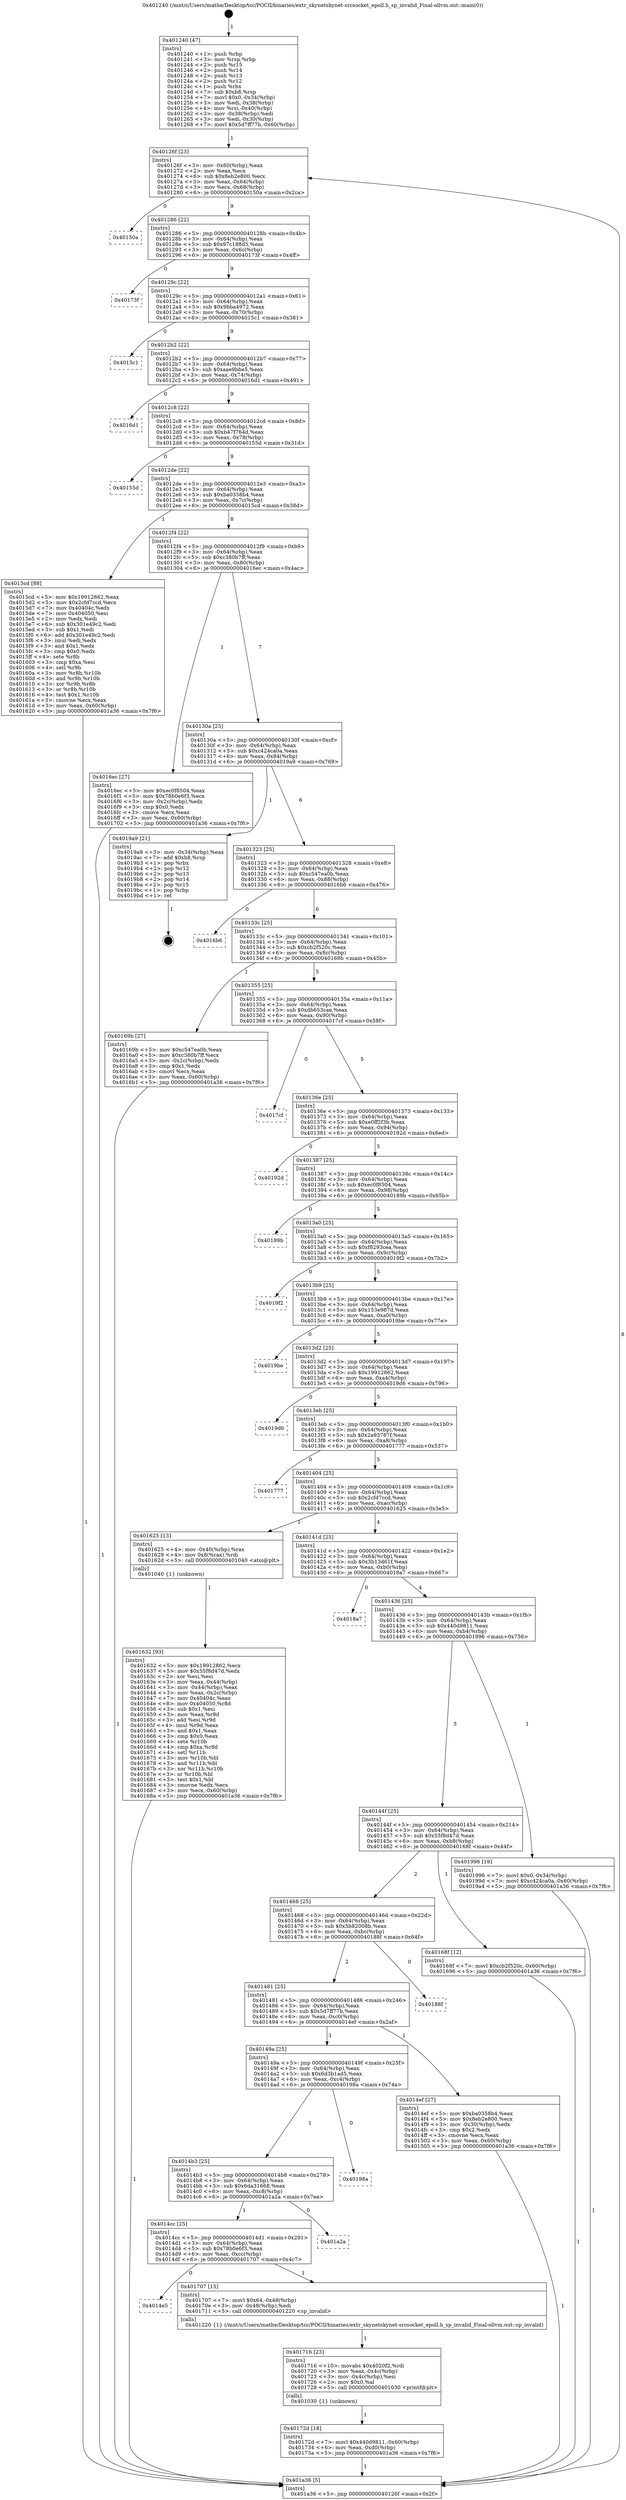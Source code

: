 digraph "0x401240" {
  label = "0x401240 (/mnt/c/Users/mathe/Desktop/tcc/POCII/binaries/extr_skynetskynet-srcsocket_epoll.h_sp_invalid_Final-ollvm.out::main(0))"
  labelloc = "t"
  node[shape=record]

  Entry [label="",width=0.3,height=0.3,shape=circle,fillcolor=black,style=filled]
  "0x40126f" [label="{
     0x40126f [23]\l
     | [instrs]\l
     &nbsp;&nbsp;0x40126f \<+3\>: mov -0x60(%rbp),%eax\l
     &nbsp;&nbsp;0x401272 \<+2\>: mov %eax,%ecx\l
     &nbsp;&nbsp;0x401274 \<+6\>: sub $0x8eb2e800,%ecx\l
     &nbsp;&nbsp;0x40127a \<+3\>: mov %eax,-0x64(%rbp)\l
     &nbsp;&nbsp;0x40127d \<+3\>: mov %ecx,-0x68(%rbp)\l
     &nbsp;&nbsp;0x401280 \<+6\>: je 000000000040150a \<main+0x2ca\>\l
  }"]
  "0x40150a" [label="{
     0x40150a\l
  }", style=dashed]
  "0x401286" [label="{
     0x401286 [22]\l
     | [instrs]\l
     &nbsp;&nbsp;0x401286 \<+5\>: jmp 000000000040128b \<main+0x4b\>\l
     &nbsp;&nbsp;0x40128b \<+3\>: mov -0x64(%rbp),%eax\l
     &nbsp;&nbsp;0x40128e \<+5\>: sub $0x97c188d5,%eax\l
     &nbsp;&nbsp;0x401293 \<+3\>: mov %eax,-0x6c(%rbp)\l
     &nbsp;&nbsp;0x401296 \<+6\>: je 000000000040173f \<main+0x4ff\>\l
  }"]
  Exit [label="",width=0.3,height=0.3,shape=circle,fillcolor=black,style=filled,peripheries=2]
  "0x40173f" [label="{
     0x40173f\l
  }", style=dashed]
  "0x40129c" [label="{
     0x40129c [22]\l
     | [instrs]\l
     &nbsp;&nbsp;0x40129c \<+5\>: jmp 00000000004012a1 \<main+0x61\>\l
     &nbsp;&nbsp;0x4012a1 \<+3\>: mov -0x64(%rbp),%eax\l
     &nbsp;&nbsp;0x4012a4 \<+5\>: sub $0x9bba4972,%eax\l
     &nbsp;&nbsp;0x4012a9 \<+3\>: mov %eax,-0x70(%rbp)\l
     &nbsp;&nbsp;0x4012ac \<+6\>: je 00000000004015c1 \<main+0x381\>\l
  }"]
  "0x40172d" [label="{
     0x40172d [18]\l
     | [instrs]\l
     &nbsp;&nbsp;0x40172d \<+7\>: movl $0x440d9811,-0x60(%rbp)\l
     &nbsp;&nbsp;0x401734 \<+6\>: mov %eax,-0xd0(%rbp)\l
     &nbsp;&nbsp;0x40173a \<+5\>: jmp 0000000000401a36 \<main+0x7f6\>\l
  }"]
  "0x4015c1" [label="{
     0x4015c1\l
  }", style=dashed]
  "0x4012b2" [label="{
     0x4012b2 [22]\l
     | [instrs]\l
     &nbsp;&nbsp;0x4012b2 \<+5\>: jmp 00000000004012b7 \<main+0x77\>\l
     &nbsp;&nbsp;0x4012b7 \<+3\>: mov -0x64(%rbp),%eax\l
     &nbsp;&nbsp;0x4012ba \<+5\>: sub $0xaae9bbe5,%eax\l
     &nbsp;&nbsp;0x4012bf \<+3\>: mov %eax,-0x74(%rbp)\l
     &nbsp;&nbsp;0x4012c2 \<+6\>: je 00000000004016d1 \<main+0x491\>\l
  }"]
  "0x401716" [label="{
     0x401716 [23]\l
     | [instrs]\l
     &nbsp;&nbsp;0x401716 \<+10\>: movabs $0x4020f2,%rdi\l
     &nbsp;&nbsp;0x401720 \<+3\>: mov %eax,-0x4c(%rbp)\l
     &nbsp;&nbsp;0x401723 \<+3\>: mov -0x4c(%rbp),%esi\l
     &nbsp;&nbsp;0x401726 \<+2\>: mov $0x0,%al\l
     &nbsp;&nbsp;0x401728 \<+5\>: call 0000000000401030 \<printf@plt\>\l
     | [calls]\l
     &nbsp;&nbsp;0x401030 \{1\} (unknown)\l
  }"]
  "0x4016d1" [label="{
     0x4016d1\l
  }", style=dashed]
  "0x4012c8" [label="{
     0x4012c8 [22]\l
     | [instrs]\l
     &nbsp;&nbsp;0x4012c8 \<+5\>: jmp 00000000004012cd \<main+0x8d\>\l
     &nbsp;&nbsp;0x4012cd \<+3\>: mov -0x64(%rbp),%eax\l
     &nbsp;&nbsp;0x4012d0 \<+5\>: sub $0xb47f764d,%eax\l
     &nbsp;&nbsp;0x4012d5 \<+3\>: mov %eax,-0x78(%rbp)\l
     &nbsp;&nbsp;0x4012d8 \<+6\>: je 000000000040155d \<main+0x31d\>\l
  }"]
  "0x4014e5" [label="{
     0x4014e5\l
  }", style=dashed]
  "0x40155d" [label="{
     0x40155d\l
  }", style=dashed]
  "0x4012de" [label="{
     0x4012de [22]\l
     | [instrs]\l
     &nbsp;&nbsp;0x4012de \<+5\>: jmp 00000000004012e3 \<main+0xa3\>\l
     &nbsp;&nbsp;0x4012e3 \<+3\>: mov -0x64(%rbp),%eax\l
     &nbsp;&nbsp;0x4012e6 \<+5\>: sub $0xba0358b4,%eax\l
     &nbsp;&nbsp;0x4012eb \<+3\>: mov %eax,-0x7c(%rbp)\l
     &nbsp;&nbsp;0x4012ee \<+6\>: je 00000000004015cd \<main+0x38d\>\l
  }"]
  "0x401707" [label="{
     0x401707 [15]\l
     | [instrs]\l
     &nbsp;&nbsp;0x401707 \<+7\>: movl $0x64,-0x48(%rbp)\l
     &nbsp;&nbsp;0x40170e \<+3\>: mov -0x48(%rbp),%edi\l
     &nbsp;&nbsp;0x401711 \<+5\>: call 0000000000401220 \<sp_invalid\>\l
     | [calls]\l
     &nbsp;&nbsp;0x401220 \{1\} (/mnt/c/Users/mathe/Desktop/tcc/POCII/binaries/extr_skynetskynet-srcsocket_epoll.h_sp_invalid_Final-ollvm.out::sp_invalid)\l
  }"]
  "0x4015cd" [label="{
     0x4015cd [88]\l
     | [instrs]\l
     &nbsp;&nbsp;0x4015cd \<+5\>: mov $0x19912862,%eax\l
     &nbsp;&nbsp;0x4015d2 \<+5\>: mov $0x2cfd7ccd,%ecx\l
     &nbsp;&nbsp;0x4015d7 \<+7\>: mov 0x40404c,%edx\l
     &nbsp;&nbsp;0x4015de \<+7\>: mov 0x404050,%esi\l
     &nbsp;&nbsp;0x4015e5 \<+2\>: mov %edx,%edi\l
     &nbsp;&nbsp;0x4015e7 \<+6\>: sub $0x301e49c2,%edi\l
     &nbsp;&nbsp;0x4015ed \<+3\>: sub $0x1,%edi\l
     &nbsp;&nbsp;0x4015f0 \<+6\>: add $0x301e49c2,%edi\l
     &nbsp;&nbsp;0x4015f6 \<+3\>: imul %edi,%edx\l
     &nbsp;&nbsp;0x4015f9 \<+3\>: and $0x1,%edx\l
     &nbsp;&nbsp;0x4015fc \<+3\>: cmp $0x0,%edx\l
     &nbsp;&nbsp;0x4015ff \<+4\>: sete %r8b\l
     &nbsp;&nbsp;0x401603 \<+3\>: cmp $0xa,%esi\l
     &nbsp;&nbsp;0x401606 \<+4\>: setl %r9b\l
     &nbsp;&nbsp;0x40160a \<+3\>: mov %r8b,%r10b\l
     &nbsp;&nbsp;0x40160d \<+3\>: and %r9b,%r10b\l
     &nbsp;&nbsp;0x401610 \<+3\>: xor %r9b,%r8b\l
     &nbsp;&nbsp;0x401613 \<+3\>: or %r8b,%r10b\l
     &nbsp;&nbsp;0x401616 \<+4\>: test $0x1,%r10b\l
     &nbsp;&nbsp;0x40161a \<+3\>: cmovne %ecx,%eax\l
     &nbsp;&nbsp;0x40161d \<+3\>: mov %eax,-0x60(%rbp)\l
     &nbsp;&nbsp;0x401620 \<+5\>: jmp 0000000000401a36 \<main+0x7f6\>\l
  }"]
  "0x4012f4" [label="{
     0x4012f4 [22]\l
     | [instrs]\l
     &nbsp;&nbsp;0x4012f4 \<+5\>: jmp 00000000004012f9 \<main+0xb9\>\l
     &nbsp;&nbsp;0x4012f9 \<+3\>: mov -0x64(%rbp),%eax\l
     &nbsp;&nbsp;0x4012fc \<+5\>: sub $0xc380b7ff,%eax\l
     &nbsp;&nbsp;0x401301 \<+3\>: mov %eax,-0x80(%rbp)\l
     &nbsp;&nbsp;0x401304 \<+6\>: je 00000000004016ec \<main+0x4ac\>\l
  }"]
  "0x4014cc" [label="{
     0x4014cc [25]\l
     | [instrs]\l
     &nbsp;&nbsp;0x4014cc \<+5\>: jmp 00000000004014d1 \<main+0x291\>\l
     &nbsp;&nbsp;0x4014d1 \<+3\>: mov -0x64(%rbp),%eax\l
     &nbsp;&nbsp;0x4014d4 \<+5\>: sub $0x78b0e6f3,%eax\l
     &nbsp;&nbsp;0x4014d9 \<+6\>: mov %eax,-0xcc(%rbp)\l
     &nbsp;&nbsp;0x4014df \<+6\>: je 0000000000401707 \<main+0x4c7\>\l
  }"]
  "0x4016ec" [label="{
     0x4016ec [27]\l
     | [instrs]\l
     &nbsp;&nbsp;0x4016ec \<+5\>: mov $0xec0f8504,%eax\l
     &nbsp;&nbsp;0x4016f1 \<+5\>: mov $0x78b0e6f3,%ecx\l
     &nbsp;&nbsp;0x4016f6 \<+3\>: mov -0x2c(%rbp),%edx\l
     &nbsp;&nbsp;0x4016f9 \<+3\>: cmp $0x0,%edx\l
     &nbsp;&nbsp;0x4016fc \<+3\>: cmove %ecx,%eax\l
     &nbsp;&nbsp;0x4016ff \<+3\>: mov %eax,-0x60(%rbp)\l
     &nbsp;&nbsp;0x401702 \<+5\>: jmp 0000000000401a36 \<main+0x7f6\>\l
  }"]
  "0x40130a" [label="{
     0x40130a [25]\l
     | [instrs]\l
     &nbsp;&nbsp;0x40130a \<+5\>: jmp 000000000040130f \<main+0xcf\>\l
     &nbsp;&nbsp;0x40130f \<+3\>: mov -0x64(%rbp),%eax\l
     &nbsp;&nbsp;0x401312 \<+5\>: sub $0xc424ca0a,%eax\l
     &nbsp;&nbsp;0x401317 \<+6\>: mov %eax,-0x84(%rbp)\l
     &nbsp;&nbsp;0x40131d \<+6\>: je 00000000004019a9 \<main+0x769\>\l
  }"]
  "0x401a2a" [label="{
     0x401a2a\l
  }", style=dashed]
  "0x4019a9" [label="{
     0x4019a9 [21]\l
     | [instrs]\l
     &nbsp;&nbsp;0x4019a9 \<+3\>: mov -0x34(%rbp),%eax\l
     &nbsp;&nbsp;0x4019ac \<+7\>: add $0xb8,%rsp\l
     &nbsp;&nbsp;0x4019b3 \<+1\>: pop %rbx\l
     &nbsp;&nbsp;0x4019b4 \<+2\>: pop %r12\l
     &nbsp;&nbsp;0x4019b6 \<+2\>: pop %r13\l
     &nbsp;&nbsp;0x4019b8 \<+2\>: pop %r14\l
     &nbsp;&nbsp;0x4019ba \<+2\>: pop %r15\l
     &nbsp;&nbsp;0x4019bc \<+1\>: pop %rbp\l
     &nbsp;&nbsp;0x4019bd \<+1\>: ret\l
  }"]
  "0x401323" [label="{
     0x401323 [25]\l
     | [instrs]\l
     &nbsp;&nbsp;0x401323 \<+5\>: jmp 0000000000401328 \<main+0xe8\>\l
     &nbsp;&nbsp;0x401328 \<+3\>: mov -0x64(%rbp),%eax\l
     &nbsp;&nbsp;0x40132b \<+5\>: sub $0xc547ea0b,%eax\l
     &nbsp;&nbsp;0x401330 \<+6\>: mov %eax,-0x88(%rbp)\l
     &nbsp;&nbsp;0x401336 \<+6\>: je 00000000004016b6 \<main+0x476\>\l
  }"]
  "0x4014b3" [label="{
     0x4014b3 [25]\l
     | [instrs]\l
     &nbsp;&nbsp;0x4014b3 \<+5\>: jmp 00000000004014b8 \<main+0x278\>\l
     &nbsp;&nbsp;0x4014b8 \<+3\>: mov -0x64(%rbp),%eax\l
     &nbsp;&nbsp;0x4014bb \<+5\>: sub $0x6da31668,%eax\l
     &nbsp;&nbsp;0x4014c0 \<+6\>: mov %eax,-0xc8(%rbp)\l
     &nbsp;&nbsp;0x4014c6 \<+6\>: je 0000000000401a2a \<main+0x7ea\>\l
  }"]
  "0x4016b6" [label="{
     0x4016b6\l
  }", style=dashed]
  "0x40133c" [label="{
     0x40133c [25]\l
     | [instrs]\l
     &nbsp;&nbsp;0x40133c \<+5\>: jmp 0000000000401341 \<main+0x101\>\l
     &nbsp;&nbsp;0x401341 \<+3\>: mov -0x64(%rbp),%eax\l
     &nbsp;&nbsp;0x401344 \<+5\>: sub $0xcb2f520c,%eax\l
     &nbsp;&nbsp;0x401349 \<+6\>: mov %eax,-0x8c(%rbp)\l
     &nbsp;&nbsp;0x40134f \<+6\>: je 000000000040169b \<main+0x45b\>\l
  }"]
  "0x40198a" [label="{
     0x40198a\l
  }", style=dashed]
  "0x40169b" [label="{
     0x40169b [27]\l
     | [instrs]\l
     &nbsp;&nbsp;0x40169b \<+5\>: mov $0xc547ea0b,%eax\l
     &nbsp;&nbsp;0x4016a0 \<+5\>: mov $0xc380b7ff,%ecx\l
     &nbsp;&nbsp;0x4016a5 \<+3\>: mov -0x2c(%rbp),%edx\l
     &nbsp;&nbsp;0x4016a8 \<+3\>: cmp $0x1,%edx\l
     &nbsp;&nbsp;0x4016ab \<+3\>: cmovl %ecx,%eax\l
     &nbsp;&nbsp;0x4016ae \<+3\>: mov %eax,-0x60(%rbp)\l
     &nbsp;&nbsp;0x4016b1 \<+5\>: jmp 0000000000401a36 \<main+0x7f6\>\l
  }"]
  "0x401355" [label="{
     0x401355 [25]\l
     | [instrs]\l
     &nbsp;&nbsp;0x401355 \<+5\>: jmp 000000000040135a \<main+0x11a\>\l
     &nbsp;&nbsp;0x40135a \<+3\>: mov -0x64(%rbp),%eax\l
     &nbsp;&nbsp;0x40135d \<+5\>: sub $0xdb653cae,%eax\l
     &nbsp;&nbsp;0x401362 \<+6\>: mov %eax,-0x90(%rbp)\l
     &nbsp;&nbsp;0x401368 \<+6\>: je 00000000004017cf \<main+0x58f\>\l
  }"]
  "0x401632" [label="{
     0x401632 [93]\l
     | [instrs]\l
     &nbsp;&nbsp;0x401632 \<+5\>: mov $0x19912862,%ecx\l
     &nbsp;&nbsp;0x401637 \<+5\>: mov $0x55f8d47d,%edx\l
     &nbsp;&nbsp;0x40163c \<+2\>: xor %esi,%esi\l
     &nbsp;&nbsp;0x40163e \<+3\>: mov %eax,-0x44(%rbp)\l
     &nbsp;&nbsp;0x401641 \<+3\>: mov -0x44(%rbp),%eax\l
     &nbsp;&nbsp;0x401644 \<+3\>: mov %eax,-0x2c(%rbp)\l
     &nbsp;&nbsp;0x401647 \<+7\>: mov 0x40404c,%eax\l
     &nbsp;&nbsp;0x40164e \<+8\>: mov 0x404050,%r8d\l
     &nbsp;&nbsp;0x401656 \<+3\>: sub $0x1,%esi\l
     &nbsp;&nbsp;0x401659 \<+3\>: mov %eax,%r9d\l
     &nbsp;&nbsp;0x40165c \<+3\>: add %esi,%r9d\l
     &nbsp;&nbsp;0x40165f \<+4\>: imul %r9d,%eax\l
     &nbsp;&nbsp;0x401663 \<+3\>: and $0x1,%eax\l
     &nbsp;&nbsp;0x401666 \<+3\>: cmp $0x0,%eax\l
     &nbsp;&nbsp;0x401669 \<+4\>: sete %r10b\l
     &nbsp;&nbsp;0x40166d \<+4\>: cmp $0xa,%r8d\l
     &nbsp;&nbsp;0x401671 \<+4\>: setl %r11b\l
     &nbsp;&nbsp;0x401675 \<+3\>: mov %r10b,%bl\l
     &nbsp;&nbsp;0x401678 \<+3\>: and %r11b,%bl\l
     &nbsp;&nbsp;0x40167b \<+3\>: xor %r11b,%r10b\l
     &nbsp;&nbsp;0x40167e \<+3\>: or %r10b,%bl\l
     &nbsp;&nbsp;0x401681 \<+3\>: test $0x1,%bl\l
     &nbsp;&nbsp;0x401684 \<+3\>: cmovne %edx,%ecx\l
     &nbsp;&nbsp;0x401687 \<+3\>: mov %ecx,-0x60(%rbp)\l
     &nbsp;&nbsp;0x40168a \<+5\>: jmp 0000000000401a36 \<main+0x7f6\>\l
  }"]
  "0x4017cf" [label="{
     0x4017cf\l
  }", style=dashed]
  "0x40136e" [label="{
     0x40136e [25]\l
     | [instrs]\l
     &nbsp;&nbsp;0x40136e \<+5\>: jmp 0000000000401373 \<main+0x133\>\l
     &nbsp;&nbsp;0x401373 \<+3\>: mov -0x64(%rbp),%eax\l
     &nbsp;&nbsp;0x401376 \<+5\>: sub $0xe0ff2f3b,%eax\l
     &nbsp;&nbsp;0x40137b \<+6\>: mov %eax,-0x94(%rbp)\l
     &nbsp;&nbsp;0x401381 \<+6\>: je 000000000040192d \<main+0x6ed\>\l
  }"]
  "0x401240" [label="{
     0x401240 [47]\l
     | [instrs]\l
     &nbsp;&nbsp;0x401240 \<+1\>: push %rbp\l
     &nbsp;&nbsp;0x401241 \<+3\>: mov %rsp,%rbp\l
     &nbsp;&nbsp;0x401244 \<+2\>: push %r15\l
     &nbsp;&nbsp;0x401246 \<+2\>: push %r14\l
     &nbsp;&nbsp;0x401248 \<+2\>: push %r13\l
     &nbsp;&nbsp;0x40124a \<+2\>: push %r12\l
     &nbsp;&nbsp;0x40124c \<+1\>: push %rbx\l
     &nbsp;&nbsp;0x40124d \<+7\>: sub $0xb8,%rsp\l
     &nbsp;&nbsp;0x401254 \<+7\>: movl $0x0,-0x34(%rbp)\l
     &nbsp;&nbsp;0x40125b \<+3\>: mov %edi,-0x38(%rbp)\l
     &nbsp;&nbsp;0x40125e \<+4\>: mov %rsi,-0x40(%rbp)\l
     &nbsp;&nbsp;0x401262 \<+3\>: mov -0x38(%rbp),%edi\l
     &nbsp;&nbsp;0x401265 \<+3\>: mov %edi,-0x30(%rbp)\l
     &nbsp;&nbsp;0x401268 \<+7\>: movl $0x5d7ff77b,-0x60(%rbp)\l
  }"]
  "0x40192d" [label="{
     0x40192d\l
  }", style=dashed]
  "0x401387" [label="{
     0x401387 [25]\l
     | [instrs]\l
     &nbsp;&nbsp;0x401387 \<+5\>: jmp 000000000040138c \<main+0x14c\>\l
     &nbsp;&nbsp;0x40138c \<+3\>: mov -0x64(%rbp),%eax\l
     &nbsp;&nbsp;0x40138f \<+5\>: sub $0xec0f8504,%eax\l
     &nbsp;&nbsp;0x401394 \<+6\>: mov %eax,-0x98(%rbp)\l
     &nbsp;&nbsp;0x40139a \<+6\>: je 000000000040189b \<main+0x65b\>\l
  }"]
  "0x401a36" [label="{
     0x401a36 [5]\l
     | [instrs]\l
     &nbsp;&nbsp;0x401a36 \<+5\>: jmp 000000000040126f \<main+0x2f\>\l
  }"]
  "0x40189b" [label="{
     0x40189b\l
  }", style=dashed]
  "0x4013a0" [label="{
     0x4013a0 [25]\l
     | [instrs]\l
     &nbsp;&nbsp;0x4013a0 \<+5\>: jmp 00000000004013a5 \<main+0x165\>\l
     &nbsp;&nbsp;0x4013a5 \<+3\>: mov -0x64(%rbp),%eax\l
     &nbsp;&nbsp;0x4013a8 \<+5\>: sub $0xf8293cea,%eax\l
     &nbsp;&nbsp;0x4013ad \<+6\>: mov %eax,-0x9c(%rbp)\l
     &nbsp;&nbsp;0x4013b3 \<+6\>: je 00000000004019f2 \<main+0x7b2\>\l
  }"]
  "0x40149a" [label="{
     0x40149a [25]\l
     | [instrs]\l
     &nbsp;&nbsp;0x40149a \<+5\>: jmp 000000000040149f \<main+0x25f\>\l
     &nbsp;&nbsp;0x40149f \<+3\>: mov -0x64(%rbp),%eax\l
     &nbsp;&nbsp;0x4014a2 \<+5\>: sub $0x6d3b1ad5,%eax\l
     &nbsp;&nbsp;0x4014a7 \<+6\>: mov %eax,-0xc4(%rbp)\l
     &nbsp;&nbsp;0x4014ad \<+6\>: je 000000000040198a \<main+0x74a\>\l
  }"]
  "0x4019f2" [label="{
     0x4019f2\l
  }", style=dashed]
  "0x4013b9" [label="{
     0x4013b9 [25]\l
     | [instrs]\l
     &nbsp;&nbsp;0x4013b9 \<+5\>: jmp 00000000004013be \<main+0x17e\>\l
     &nbsp;&nbsp;0x4013be \<+3\>: mov -0x64(%rbp),%eax\l
     &nbsp;&nbsp;0x4013c1 \<+5\>: sub $0x153e987d,%eax\l
     &nbsp;&nbsp;0x4013c6 \<+6\>: mov %eax,-0xa0(%rbp)\l
     &nbsp;&nbsp;0x4013cc \<+6\>: je 00000000004019be \<main+0x77e\>\l
  }"]
  "0x4014ef" [label="{
     0x4014ef [27]\l
     | [instrs]\l
     &nbsp;&nbsp;0x4014ef \<+5\>: mov $0xba0358b4,%eax\l
     &nbsp;&nbsp;0x4014f4 \<+5\>: mov $0x8eb2e800,%ecx\l
     &nbsp;&nbsp;0x4014f9 \<+3\>: mov -0x30(%rbp),%edx\l
     &nbsp;&nbsp;0x4014fc \<+3\>: cmp $0x2,%edx\l
     &nbsp;&nbsp;0x4014ff \<+3\>: cmovne %ecx,%eax\l
     &nbsp;&nbsp;0x401502 \<+3\>: mov %eax,-0x60(%rbp)\l
     &nbsp;&nbsp;0x401505 \<+5\>: jmp 0000000000401a36 \<main+0x7f6\>\l
  }"]
  "0x4019be" [label="{
     0x4019be\l
  }", style=dashed]
  "0x4013d2" [label="{
     0x4013d2 [25]\l
     | [instrs]\l
     &nbsp;&nbsp;0x4013d2 \<+5\>: jmp 00000000004013d7 \<main+0x197\>\l
     &nbsp;&nbsp;0x4013d7 \<+3\>: mov -0x64(%rbp),%eax\l
     &nbsp;&nbsp;0x4013da \<+5\>: sub $0x19912862,%eax\l
     &nbsp;&nbsp;0x4013df \<+6\>: mov %eax,-0xa4(%rbp)\l
     &nbsp;&nbsp;0x4013e5 \<+6\>: je 00000000004019d6 \<main+0x796\>\l
  }"]
  "0x401481" [label="{
     0x401481 [25]\l
     | [instrs]\l
     &nbsp;&nbsp;0x401481 \<+5\>: jmp 0000000000401486 \<main+0x246\>\l
     &nbsp;&nbsp;0x401486 \<+3\>: mov -0x64(%rbp),%eax\l
     &nbsp;&nbsp;0x401489 \<+5\>: sub $0x5d7ff77b,%eax\l
     &nbsp;&nbsp;0x40148e \<+6\>: mov %eax,-0xc0(%rbp)\l
     &nbsp;&nbsp;0x401494 \<+6\>: je 00000000004014ef \<main+0x2af\>\l
  }"]
  "0x4019d6" [label="{
     0x4019d6\l
  }", style=dashed]
  "0x4013eb" [label="{
     0x4013eb [25]\l
     | [instrs]\l
     &nbsp;&nbsp;0x4013eb \<+5\>: jmp 00000000004013f0 \<main+0x1b0\>\l
     &nbsp;&nbsp;0x4013f0 \<+3\>: mov -0x64(%rbp),%eax\l
     &nbsp;&nbsp;0x4013f3 \<+5\>: sub $0x2a93787f,%eax\l
     &nbsp;&nbsp;0x4013f8 \<+6\>: mov %eax,-0xa8(%rbp)\l
     &nbsp;&nbsp;0x4013fe \<+6\>: je 0000000000401777 \<main+0x537\>\l
  }"]
  "0x40188f" [label="{
     0x40188f\l
  }", style=dashed]
  "0x401777" [label="{
     0x401777\l
  }", style=dashed]
  "0x401404" [label="{
     0x401404 [25]\l
     | [instrs]\l
     &nbsp;&nbsp;0x401404 \<+5\>: jmp 0000000000401409 \<main+0x1c9\>\l
     &nbsp;&nbsp;0x401409 \<+3\>: mov -0x64(%rbp),%eax\l
     &nbsp;&nbsp;0x40140c \<+5\>: sub $0x2cfd7ccd,%eax\l
     &nbsp;&nbsp;0x401411 \<+6\>: mov %eax,-0xac(%rbp)\l
     &nbsp;&nbsp;0x401417 \<+6\>: je 0000000000401625 \<main+0x3e5\>\l
  }"]
  "0x401468" [label="{
     0x401468 [25]\l
     | [instrs]\l
     &nbsp;&nbsp;0x401468 \<+5\>: jmp 000000000040146d \<main+0x22d\>\l
     &nbsp;&nbsp;0x40146d \<+3\>: mov -0x64(%rbp),%eax\l
     &nbsp;&nbsp;0x401470 \<+5\>: sub $0x5b82008b,%eax\l
     &nbsp;&nbsp;0x401475 \<+6\>: mov %eax,-0xbc(%rbp)\l
     &nbsp;&nbsp;0x40147b \<+6\>: je 000000000040188f \<main+0x64f\>\l
  }"]
  "0x401625" [label="{
     0x401625 [13]\l
     | [instrs]\l
     &nbsp;&nbsp;0x401625 \<+4\>: mov -0x40(%rbp),%rax\l
     &nbsp;&nbsp;0x401629 \<+4\>: mov 0x8(%rax),%rdi\l
     &nbsp;&nbsp;0x40162d \<+5\>: call 0000000000401040 \<atoi@plt\>\l
     | [calls]\l
     &nbsp;&nbsp;0x401040 \{1\} (unknown)\l
  }"]
  "0x40141d" [label="{
     0x40141d [25]\l
     | [instrs]\l
     &nbsp;&nbsp;0x40141d \<+5\>: jmp 0000000000401422 \<main+0x1e2\>\l
     &nbsp;&nbsp;0x401422 \<+3\>: mov -0x64(%rbp),%eax\l
     &nbsp;&nbsp;0x401425 \<+5\>: sub $0x3b13d61f,%eax\l
     &nbsp;&nbsp;0x40142a \<+6\>: mov %eax,-0xb0(%rbp)\l
     &nbsp;&nbsp;0x401430 \<+6\>: je 00000000004018a7 \<main+0x667\>\l
  }"]
  "0x40168f" [label="{
     0x40168f [12]\l
     | [instrs]\l
     &nbsp;&nbsp;0x40168f \<+7\>: movl $0xcb2f520c,-0x60(%rbp)\l
     &nbsp;&nbsp;0x401696 \<+5\>: jmp 0000000000401a36 \<main+0x7f6\>\l
  }"]
  "0x4018a7" [label="{
     0x4018a7\l
  }", style=dashed]
  "0x401436" [label="{
     0x401436 [25]\l
     | [instrs]\l
     &nbsp;&nbsp;0x401436 \<+5\>: jmp 000000000040143b \<main+0x1fb\>\l
     &nbsp;&nbsp;0x40143b \<+3\>: mov -0x64(%rbp),%eax\l
     &nbsp;&nbsp;0x40143e \<+5\>: sub $0x440d9811,%eax\l
     &nbsp;&nbsp;0x401443 \<+6\>: mov %eax,-0xb4(%rbp)\l
     &nbsp;&nbsp;0x401449 \<+6\>: je 0000000000401996 \<main+0x756\>\l
  }"]
  "0x40144f" [label="{
     0x40144f [25]\l
     | [instrs]\l
     &nbsp;&nbsp;0x40144f \<+5\>: jmp 0000000000401454 \<main+0x214\>\l
     &nbsp;&nbsp;0x401454 \<+3\>: mov -0x64(%rbp),%eax\l
     &nbsp;&nbsp;0x401457 \<+5\>: sub $0x55f8d47d,%eax\l
     &nbsp;&nbsp;0x40145c \<+6\>: mov %eax,-0xb8(%rbp)\l
     &nbsp;&nbsp;0x401462 \<+6\>: je 000000000040168f \<main+0x44f\>\l
  }"]
  "0x401996" [label="{
     0x401996 [19]\l
     | [instrs]\l
     &nbsp;&nbsp;0x401996 \<+7\>: movl $0x0,-0x34(%rbp)\l
     &nbsp;&nbsp;0x40199d \<+7\>: movl $0xc424ca0a,-0x60(%rbp)\l
     &nbsp;&nbsp;0x4019a4 \<+5\>: jmp 0000000000401a36 \<main+0x7f6\>\l
  }"]
  Entry -> "0x401240" [label=" 1"]
  "0x40126f" -> "0x40150a" [label=" 0"]
  "0x40126f" -> "0x401286" [label=" 9"]
  "0x4019a9" -> Exit [label=" 1"]
  "0x401286" -> "0x40173f" [label=" 0"]
  "0x401286" -> "0x40129c" [label=" 9"]
  "0x401996" -> "0x401a36" [label=" 1"]
  "0x40129c" -> "0x4015c1" [label=" 0"]
  "0x40129c" -> "0x4012b2" [label=" 9"]
  "0x40172d" -> "0x401a36" [label=" 1"]
  "0x4012b2" -> "0x4016d1" [label=" 0"]
  "0x4012b2" -> "0x4012c8" [label=" 9"]
  "0x401716" -> "0x40172d" [label=" 1"]
  "0x4012c8" -> "0x40155d" [label=" 0"]
  "0x4012c8" -> "0x4012de" [label=" 9"]
  "0x401707" -> "0x401716" [label=" 1"]
  "0x4012de" -> "0x4015cd" [label=" 1"]
  "0x4012de" -> "0x4012f4" [label=" 8"]
  "0x4014cc" -> "0x4014e5" [label=" 0"]
  "0x4012f4" -> "0x4016ec" [label=" 1"]
  "0x4012f4" -> "0x40130a" [label=" 7"]
  "0x4014cc" -> "0x401707" [label=" 1"]
  "0x40130a" -> "0x4019a9" [label=" 1"]
  "0x40130a" -> "0x401323" [label=" 6"]
  "0x4014b3" -> "0x4014cc" [label=" 1"]
  "0x401323" -> "0x4016b6" [label=" 0"]
  "0x401323" -> "0x40133c" [label=" 6"]
  "0x4014b3" -> "0x401a2a" [label=" 0"]
  "0x40133c" -> "0x40169b" [label=" 1"]
  "0x40133c" -> "0x401355" [label=" 5"]
  "0x40149a" -> "0x4014b3" [label=" 1"]
  "0x401355" -> "0x4017cf" [label=" 0"]
  "0x401355" -> "0x40136e" [label=" 5"]
  "0x40149a" -> "0x40198a" [label=" 0"]
  "0x40136e" -> "0x40192d" [label=" 0"]
  "0x40136e" -> "0x401387" [label=" 5"]
  "0x4016ec" -> "0x401a36" [label=" 1"]
  "0x401387" -> "0x40189b" [label=" 0"]
  "0x401387" -> "0x4013a0" [label=" 5"]
  "0x40169b" -> "0x401a36" [label=" 1"]
  "0x4013a0" -> "0x4019f2" [label=" 0"]
  "0x4013a0" -> "0x4013b9" [label=" 5"]
  "0x40168f" -> "0x401a36" [label=" 1"]
  "0x4013b9" -> "0x4019be" [label=" 0"]
  "0x4013b9" -> "0x4013d2" [label=" 5"]
  "0x401632" -> "0x401a36" [label=" 1"]
  "0x4013d2" -> "0x4019d6" [label=" 0"]
  "0x4013d2" -> "0x4013eb" [label=" 5"]
  "0x4015cd" -> "0x401a36" [label=" 1"]
  "0x4013eb" -> "0x401777" [label=" 0"]
  "0x4013eb" -> "0x401404" [label=" 5"]
  "0x401a36" -> "0x40126f" [label=" 8"]
  "0x401404" -> "0x401625" [label=" 1"]
  "0x401404" -> "0x40141d" [label=" 4"]
  "0x4014ef" -> "0x401a36" [label=" 1"]
  "0x40141d" -> "0x4018a7" [label=" 0"]
  "0x40141d" -> "0x401436" [label=" 4"]
  "0x401481" -> "0x40149a" [label=" 1"]
  "0x401436" -> "0x401996" [label=" 1"]
  "0x401436" -> "0x40144f" [label=" 3"]
  "0x401481" -> "0x4014ef" [label=" 1"]
  "0x40144f" -> "0x40168f" [label=" 1"]
  "0x40144f" -> "0x401468" [label=" 2"]
  "0x401240" -> "0x40126f" [label=" 1"]
  "0x401468" -> "0x40188f" [label=" 0"]
  "0x401468" -> "0x401481" [label=" 2"]
  "0x401625" -> "0x401632" [label=" 1"]
}
